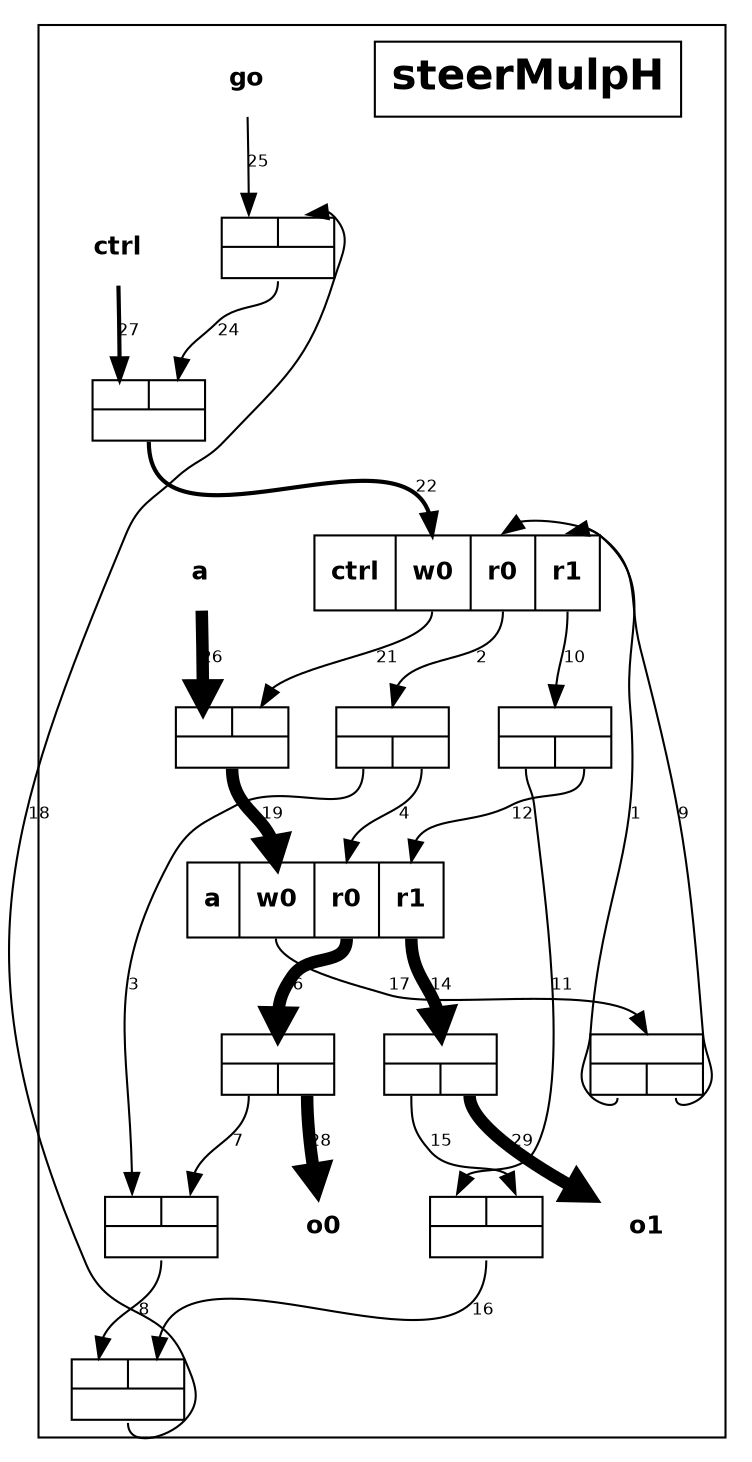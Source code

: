 digraph steerMulpH {
  outputorder="edgesfirst";
  size="7.086614173228347,10.236220472440946";
  ratio="2.0"
  subgraph cluster_steerMulpH {
    edge [fontsize="8", fontname="Helvetica", labelfontname="Helvetica", labelfontsize="8", arrowhead="normal"];
    node [fontsize="12", fontname="Helvetica-Bold", shape="box"];
    title [label="steerMulpH", fontsize="20"];
    port0 [portref="0", label="go", style="bold", shape="none"];
    port1 [portref="1", label="a", style="bold", shape="none"];
    port2 [portref="2", label="ctrl", style="bold", shape="none"];
    port3 [portref="3", label="o0", style="bold", shape="none"];
    port4 [portref="4", label="o1", style="bold", shape="none"];
    comp2 [compref="2", label="{{<i>}|{<o0>|<o1>}}", height="0.4", fontsize="2", nojustify="true", shape="record"];
    comp3 [compref="3", label="{{<i0>|<i1>}|{<o>}}", height="0.4", fontsize="2", nojustify="true", shape="record"];
    comp5 [compref="5", label="{{<i>}|{<o0>|<o1>}}", height="0.4", fontsize="2", nojustify="true", shape="record"];
    comp6 [compref="6", label="{{<i0>|<i1>}|{<o>}}", height="0.4", fontsize="2", nojustify="true", shape="record"];
    comp7 [compref="7", label="{{<i>}|{<o0>|<o1>}}", height="0.4", fontsize="2", nojustify="true", shape="record"];
    comp8 [compref="8", label="{{<i0>|<i1>}|{<o>}}", height="0.4", fontsize="2", nojustify="true", shape="record"];
    comp9 [compref="9", label="a|<w0>w0|<r0>r0|<r1>r1", shape="record"];
    comp11 [compref="11", label="ctrl|<w0>w0|<r0>r0|<r1>r1", shape="record"];
    comp13 [compref="13", label="{{<i0>|<i1>}|{<o>}}", height="0.4", fontsize="2", nojustify="true", shape="record"];
    comp14 [compref="14", label="{{<i0>|<i1>}|{<o>}}", height="0.4", fontsize="2", nojustify="true", shape="record"];
    comp15 [compref="15", label="{{<i0>|<i1>}|{<o>}}", height="0.4", fontsize="2", nojustify="true", shape="record"];
    comp16 [compref="16", label="{{<i>}|{<o0>|<o1>}}", height="0.4", fontsize="2", nojustify="true", shape="record"];
    comp17 [compref="17", label="{{<i>}|{<o0>|<o1>}}", height="0.4", fontsize="2", nojustify="true", shape="record"]
    comp7:o0:s -> comp11:r0:n [linkref="1", label="1", penwidth="1", weight="1"];
    comp11:r0:s -> comp2:i:n [linkref="2", label="2", penwidth="1", weight="1"];
    comp2:o0:s -> comp3:i0:n [linkref="3", label="3", penwidth="1", weight="1"];
    comp2:o1:s -> comp9:r0:n [linkref="4", label="4", penwidth="1", weight="1"];
    comp9:r0:s -> comp16:i:n [linkref="6", label="6", penwidth="6", weight="6"];
    comp16:o0:s -> comp3:i1:n [linkref="7", label="7", penwidth="1", weight="1"];
    comp3:o:s -> comp8:i0:n [linkref="8", label="8", penwidth="1", weight="1"];
    comp7:o1:s -> comp11:r1:n [linkref="9", label="9", penwidth="1", weight="1"];
    comp11:r1:s -> comp5:i:n [linkref="10", label="10", penwidth="1", weight="1"];
    comp5:o0:s -> comp6:i0:n [linkref="11", label="11", penwidth="1", weight="1"];
    comp5:o1:s -> comp9:r1:n [linkref="12", label="12", penwidth="1", weight="1"];
    comp9:r1:s -> comp17:i:n [linkref="14", label="14", penwidth="6", weight="6"];
    comp17:o0:s -> comp6:i1:n [linkref="15", label="15", penwidth="1", weight="1"];
    comp6:o:s -> comp8:i1:n [linkref="16", label="16", penwidth="1", weight="1"];
    comp9:w0:s -> comp7:i:n [linkref="17", label="17", penwidth="1", weight="1"];
    comp8:o:s -> comp13:i1:n [linkref="18", label="18", penwidth="1", weight="1"];
    comp14:o:s -> comp9:w0:n [linkref="19", label="19", penwidth="6", weight="6"];
    comp11:w0:s -> comp14:i1:n [linkref="21", label="21", penwidth="1", weight="1"];
    comp15:o:s -> comp11:w0:n [linkref="22", label="22", penwidth="2", weight="2"];
    comp13:o:s -> comp15:i1:n [linkref="24", label="24", penwidth="1", weight="1"];
    port0 -> comp13:i0:n [linkref="25", label="25", penwidth="1", weight="1"];
    port1 -> comp14:i0:n [linkref="26", label="26", penwidth="6", weight="6"];
    port2 -> comp15:i0:n [linkref="27", label="27", penwidth="2", weight="2"];
    comp16:o1:s -> port3 [linkref="28", label="28", penwidth="6", weight="6"];
    comp17:o1:s -> port4 [linkref="29", label="29", penwidth="6", weight="6"]
  }
}
